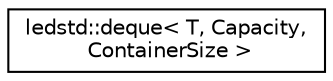 digraph "Graphical Class Hierarchy"
{
 // LATEX_PDF_SIZE
  edge [fontname="Helvetica",fontsize="10",labelfontname="Helvetica",labelfontsize="10"];
  node [fontname="Helvetica",fontsize="10",shape=record];
  rankdir="LR";
  Node0 [label="ledstd::deque\< T, Capacity,\l ContainerSize \>",height=0.2,width=0.4,color="black", fillcolor="white", style="filled",URL="$classledstd_1_1deque.html",tooltip="This is a deque implementation."];
}
